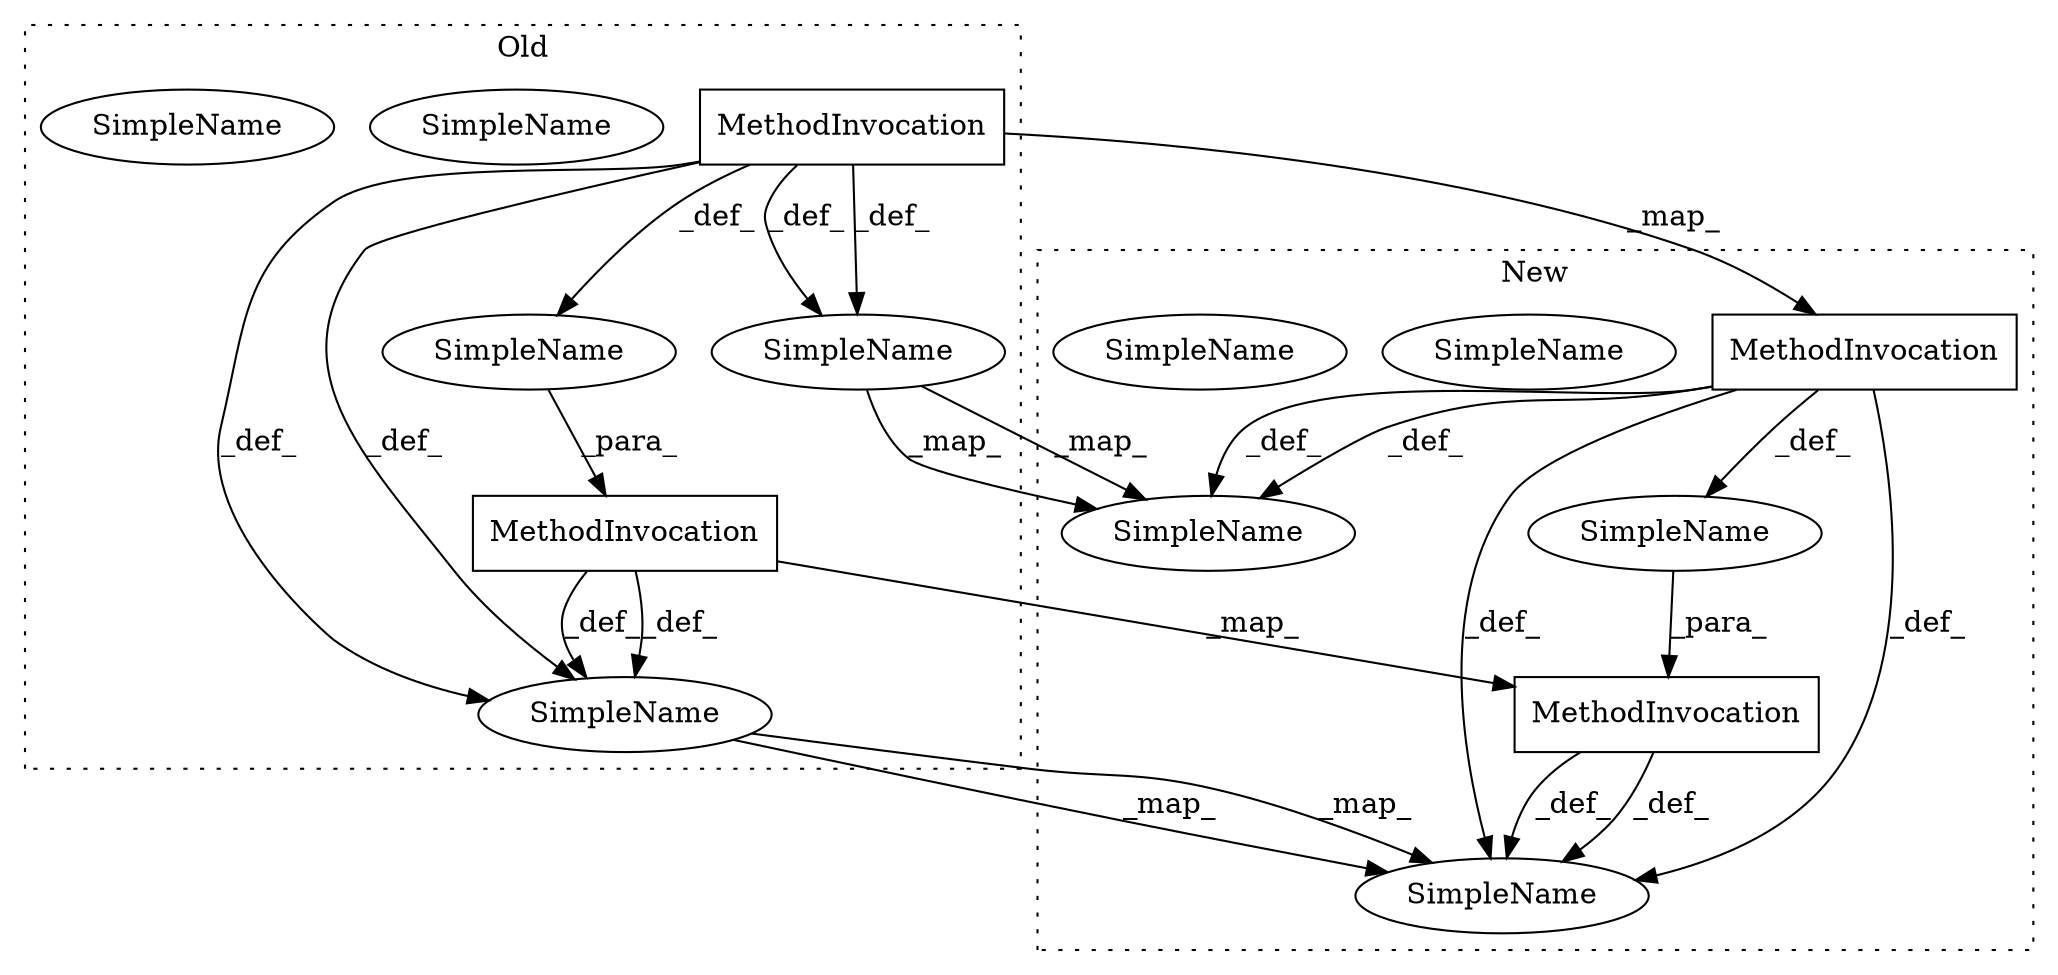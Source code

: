 digraph G {
subgraph cluster0 {
2 [label="MethodInvocation" a="32" s="5209,5226" l="5,1" shape="box"];
3 [label="MethodInvocation" a="32" s="5257,5279" l="5,1" shape="box"];
7 [label="SimpleName" a="42" s="" l="" shape="ellipse"];
9 [label="SimpleName" a="42" s="5233" l="3" shape="ellipse"];
11 [label="SimpleName" a="42" s="5186" l="2" shape="ellipse"];
12 [label="SimpleName" a="42" s="5233" l="3" shape="ellipse"];
13 [label="SimpleName" a="42" s="5186" l="2" shape="ellipse"];
label = "Old";
style="dotted";
}
subgraph cluster1 {
1 [label="MethodInvocation" a="32" s="5266,5288" l="5,1" shape="box"];
4 [label="MethodInvocation" a="32" s="5209,5226" l="5,1" shape="box"];
5 [label="SimpleName" a="42" s="5186" l="2" shape="ellipse"];
6 [label="SimpleName" a="42" s="5242" l="3" shape="ellipse"];
8 [label="SimpleName" a="42" s="" l="" shape="ellipse"];
10 [label="SimpleName" a="42" s="5186" l="2" shape="ellipse"];
14 [label="SimpleName" a="42" s="5242" l="3" shape="ellipse"];
label = "New";
style="dotted";
}
1 -> 6 [label="_def_"];
1 -> 6 [label="_def_"];
2 -> 7 [label="_def_"];
2 -> 11 [label="_def_"];
2 -> 11 [label="_def_"];
2 -> 12 [label="_def_"];
2 -> 4 [label="_map_"];
2 -> 12 [label="_def_"];
3 -> 12 [label="_def_"];
3 -> 12 [label="_def_"];
3 -> 1 [label="_map_"];
4 -> 5 [label="_def_"];
4 -> 5 [label="_def_"];
4 -> 6 [label="_def_"];
4 -> 8 [label="_def_"];
4 -> 6 [label="_def_"];
7 -> 3 [label="_para_"];
8 -> 1 [label="_para_"];
11 -> 5 [label="_map_"];
11 -> 5 [label="_map_"];
12 -> 6 [label="_map_"];
12 -> 6 [label="_map_"];
}